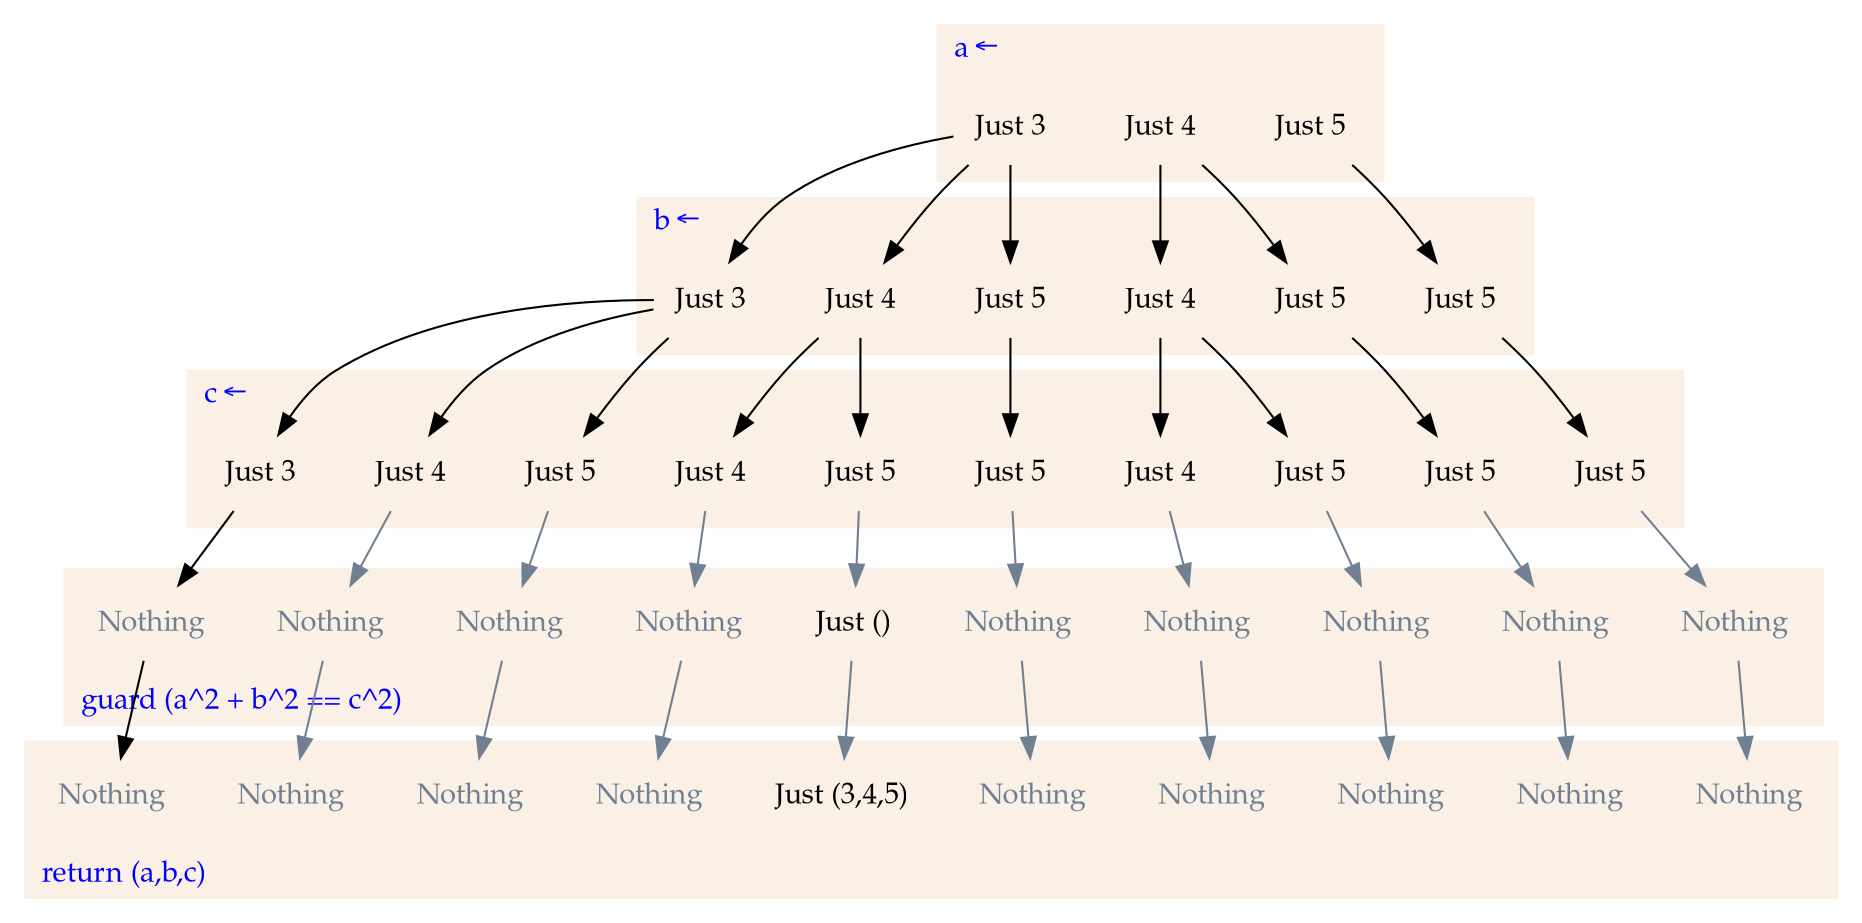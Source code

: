 digraph {
    node [shape=none, color=white, fontname="palatino"] ;
    graph [fontname="palatino"] ;


    labeljust="l";
    constraint=false;

    subgraph cluster0 {
        label="a ←" ;
        fontcolor=blue ;
        style=filled ;
        color=linen ;
        a3  [label="Just 5"] ;
        a2  [label="Just 4"] ;
        a1  [label="Just 3"] ;
    }

    subgraph cluster1 {
        label="b ←" ;
        fontcolor=blue;
        style=filled ;
        color=linen ;
        b31 [label="Just 5"] ;
        b22 [label="Just 5"] ;
        b21 [label="Just 4"] ;
        b13 [label="Just 5"] ;
        b12 [label="Just 4"] ;
        b11 [label="Just 3"] ;
    }

    subgraph cluster2 {
        label="c ←" ;
        fontcolor=blue;
        style=filled;
        color=linen;
        c311[label="Just 5"] ;
        c221[label="Just 5"] ;
        c212[label="Just 5"] ;
        c211[label="Just 4"] ;
        c131[label="Just 5"] ;
        c122[label="Just 5"] ;
        c121[label="Just 4"] ;
        c113[label="Just 5"] ;
        c112[label="Just 4"] ;
        c111[label="Just 3"] ;
    }

    subgraph cluster3 {
        label="guard (a^2 + b^2 == c^2)" ;
        labelloc=b;
        fontcolor=blue;
        style=filled;
        color=linen;
        g311[label="Nothing",fontcolor=slategray] ;
        g221[label="Nothing",fontcolor=slategray] ;
        g212[label="Nothing",fontcolor=slategray] ;
        g211[label="Nothing",fontcolor=slategray] ;
        g131[label="Nothing",fontcolor=slategray] ;
        g122[label="Just ()"] ;
        g121[label="Nothing",fontcolor=slategray] ;
        g113[label="Nothing",fontcolor=slategray] ;
        g112[label="Nothing",fontcolor=slategray] ;
        g111[label="Nothing",fontcolor=slategray] ;
    }

    subgraph cluster4 {
        label="return (a,b,c)" ;
        labelloc=b;
        fontcolor=blue;
        style=filled;
        color=linen;
        r311[label="Nothing",fontcolor=slategray] ;
        r221[label="Nothing",fontcolor=slategray] ;
        r212[label="Nothing",fontcolor=slategray] ;
        r211[label="Nothing",fontcolor=slategray] ;
        r131[label="Nothing",fontcolor=slategray] ;
        r122[label="Just (3,4,5)"] ;
        r121[label="Nothing",fontcolor=slategray] ;
        r113[label="Nothing",fontcolor=slategray] ;
        r112[label="Nothing",fontcolor=slategray] ;
        r111[label="Nothing",fontcolor=slategray] ;
    }


    /* subgraph cluster4 { */
    /*     label="return f" ; */
    /*     labelloc=b; */
    /*     fontcolor=blue; */
    /*     style=filled; */
    /*     color=linen; */
    /*     r7 [label="Nothing",fontcolor=slategray] ; */
    /*     r6 [label="Just ((+1).(^3))"] ; */
    /*     r5 [label="Nothing",fontcolor=slategray] ; */
    /*     r4 [label="Nothing",fontcolor=slategray] ; */
    /*     r3 [label="Nothing",fontcolor=slategray] ; */
    /*     r2 [label="Just (*3)"] ; */
    /*     r1 [label="Nothing",fontcolor=slategray] ; */
    /* } */

    a1 -> b11 -> c111 ;
          b11 -> c112 ;
          b11 -> c113 ;
    a1 -> b12 -> c121 ;
          b12 -> c122 ;
    a1 -> b13 -> c131 ;
    a2 -> b21 -> c211 ;
          b21 -> c212 ;
    a2 -> b22 -> c221 ;
    a3 -> b31 -> c311 ;

    c111 -> g111 -> r111 ;
    c112 -> g112 -> r112 [color=slategray] ;
    c113 -> g113 -> r113 [color=slategray] ;
    c121 -> g121 -> r121 [color=slategray] ;
    c122 -> g122 -> r122 [color=slategray] ;
    c131 -> g131 -> r131 [color=slategray] ;
    c211 -> g211 -> r211 [color=slategray] ;
    c212 -> g212 -> r212 [color=slategray] ;
    c221 -> g221 -> r221 [color=slategray] ;
    c311 -> g311 -> r311 [color=slategray] ;

    /* a1 -> b11 -> c11 ; */
    /* a1 -> b12 -> c12 ; */
    /* a2 -> b21 -> c21 ; */
    /* a2 -> b22 -> c22 ; */
    /* a3 -> b31 -> c31 ; */
    /* a3 -> b32 -> c32 ; */

    /* c11 -> g11 -> r11; */
    /* c12 -> g12 -> r12 [color=slategray] ; */
    /* c21 -> g21 -> r21 [color=slategray] ; */
    /* c22 -> g22 -> r22 [color=slategray] ; */
    /* c31 -> g31 -> r31 [color=slategray] ; */
    /* c32 -> g32 -> r32 [color=slategray] ; */

    /* n  -> f1 ; */
    /* n  -> f2 ; */
    /* n  -> f3 ; */
    /* n  -> f4 ; */
    /* n  -> f5 ; */
    /* n  -> f6 ; */
    /* n  -> f7 ; */

    /* f1 -> z1 ; */
    /* f2 -> z2 ; */
    /* f3 -> z3 ; */
    /* f4 -> z4 ; */
    /* f5 -> z5 ; */
    /* f6 -> z6 ; */
    /* f7 -> z7 ; */

    /* z1 -> g1 [color=slategray]; */
    /* z2 -> g2 ; */
    /* z3 -> g3 [color=slategray]; */
    /* z4 -> g4 [color=slategray]; */
    /* z5 -> g5 [color=slategray]; */
    /* z6 -> g6 ; */
    /* z7 -> g7 [color=slategray]; */

    /* g1 -> r1 [color=slategray]; */
    /* g2 -> r2 ; */
    /* g3 -> r3 [color=slategray]; */
    /* g4 -> r4 [color=slategray]; */
    /* g5 -> r5 [color=slategray]; */
    /* g6 -> r6 ; */
    /* g7 -> r7 [color=slategray]; */

}

